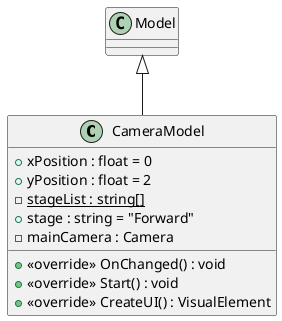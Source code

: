 @startuml
class CameraModel {
    + xPosition : float = 0
    + yPosition : float = 2
    - {static} stageList : string[]
    + stage : string = "Forward"
    - mainCamera : Camera
    + <<override>> OnChanged() : void
    + <<override>> Start() : void
    + <<override>> CreateUI() : VisualElement
}
Model <|-- CameraModel
@enduml
